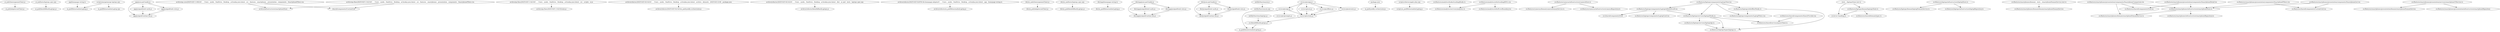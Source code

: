 digraph G {
"ai_pod/clients/geminiClient.js" -> "ai_pod/adapters/aiClient.js";
"ai_pod/tests/laptops.spec.mjs" -> "ai_pod/data/fallbackLaptops.js";
"app/homepage-wiring.ts" -> "ai_pod/lib/normalizeLaptop.js";
"app/js/ai-pod-loader.js" -> "app/js/aipod/runtime-lite.js";
"app/js/ai-pod-loader.js" -> "app/js/aipod/intel-cards.js";
"app/js/ai-pod-loader.js" -> "app/js/aipod/tools-wire.js";
"app/js/aipod/intel-cards.js" -> "app/js/aipod/runtime-lite.js";
"app/js/aipod/tools-wire.js" -> "app/js/aipod/runtime-lite.js";
"archive/qa-core/20251025-114923/C____Users__syedu__OneDrive__Desktop__ai-bradaa-pwa-latest__src__features__smartphones__presentation__components__SmartphoneFilters.tsx" -> "archive/infrastructure/smartphoneStore";
"archive/qa-core/20251025-114923/C____Users__syedu__OneDrive__Desktop__ai-bradaa-pwa-latest__src__features__smartphones__presentation__components__SmartphoneFilters.tsx" -> "shared/components/CustomGrid";
"archive/qa-fixes/20251025-114210/C____Users__syedu__OneDrive__Desktop__ai-bradaa-pwa-latest__src__features__smartphones__presentation__components__SmartphoneFilters.tsx" -> "archive/infrastructure/smartphoneStore";
"archive/qa-fixes/20251025-114210/C____Users__syedu__OneDrive__Desktop__ai-bradaa-pwa-latest__src__features__smartphones__presentation__components__SmartphoneFilters.tsx" -> "shared/components/CustomGrid";
"archive/qa-fixes/20251025-114210/C____Users__syedu__OneDrive__Desktop__ai-bradaa-pwa-latest__src__scripts__ui.js" -> "archive/qa-fixes/20251025-114210/state.js";
"archive/refactor/20251025-021423/C____Users__syedu__OneDrive__Desktop__ai-bradaa-pwa-latest__archive__datasets__20251023-2140__package.json" -> "archive/refactor/20251025-021423/ai_pod/syeddy-orchestrator.js";
"archive/refactor/20251025-021423/C____Users__syedu__OneDrive__Desktop__ai-bradaa-pwa-latest__dist__ai_pod__tests__laptops.spec.mjs" -> "archive/refactor/data/fallbackLaptops.js";
"archive/refactor/20251025-024554-fix-homepage-adapter/C____Users__syedu__OneDrive__Desktop__ai-bradaa-pwa-latest__app__homepage-wiring.ts" -> "archive/refactor/ai_pod/lib/normalizeLaptop.js";
"dist/ai_pod/clients/geminiClient.js" -> "dist/ai_pod/adapters/aiClient.js";
"dist/ai_pod/tests/laptops.spec.mjs" -> "dist/ai_pod/data/fallbackLaptops.js";
"dist/app/homepage-wiring.ts" -> "dist/ai_pod/lib/normalizeLaptop.js";
"dist/app/js/ai-pod-loader.js" -> "dist/app/js/aipod/runtime-lite.js";
"dist/app/js/ai-pod-loader.js" -> "dist/app/js/aipod/intel-cards.js";
"dist/app/js/ai-pod-loader.js" -> "dist/app/js/aipod/tools-wire.js";
"dist/app/js/aipod/intel-cards.js" -> "dist/app/js/aipod/runtime-lite.js";
"dist/app/js/aipod/tools-wire.js" -> "dist/app/js/aipod/runtime-lite.js";
"dist/js/ai-pod-loader.js" -> "dist/js/aipod/runtime-lite.js";
"dist/js/ai-pod-loader.js" -> "dist/js/aipod/intel-cards.js";
"dist/js/ai-pod-loader.js" -> "dist/js/aipod/tools-wire.js";
"dist/js/aipod/intel-cards.js" -> "dist/js/aipod/runtime-lite.js";
"dist/js/aipod/tools-wire.js" -> "dist/js/aipod/runtime-lite.js";
"netlify/functions/ai.js" -> "netlify/functions/ai.mjs";
"netlify/functions/laptops.js" -> "src/data/fallbackLaptops.js";
"package.json" -> "ai_pod/syeddy-orchestrator.js";
"scripts/merge/merge-laptops.mjs" -> "ai_pod/lib/normalizeLaptop.mjs";
"scripts/merge/merge-laptops.mjs" -> "ai_pod/lib/normalizeLaptop.js";
"scripts/refactor/apply-plan.mjs" -> "scripts/ai_pod/lib/normalizeLaptop.js";
"src/data/fallbackLaptops.js" -> "ai_pod/data/normalizeLaptop.js";
"src/features/analytics/hooks/trackingHooks.ts" -> "src/features/analytics/services/analytics.ts";
"src/features/analytics/utils/trackingHOCs.tsx" -> "src/features/analytics/utils/ErrorBoundary.tsx";
"src/features/analytics/utils/trackingHOCs.tsx" -> "src/features/analytics/services/analytics.ts";
"src/features/cameras/infrastructure/cameraStore.ts" -> "src/features/cameras/domain/cameraDomainService.ts";
"src/features/cameras/infrastructure/cameraStore.ts" -> "src/features/cameras/infrastructure/cameraRepository.ts";
"src/features/laptops/components/LaptopsInfiniteScroll.tsx" -> "src/shared/components/Grid";
"src/features/laptops/components/LaptopsInfiniteScroll.tsx" -> "src/features/laptops/services/laptopsHooks.ts";
"src/features/laptops/components/LaptopsInfiniteScroll.tsx" -> "src/features/laptops/components/LaptopCard.tsx";
"src/features/laptops/components/LaptopsView.tsx" -> "src/features/laptops/components/LaptopFilters.tsx";
"src/features/laptops/components/LaptopsView.tsx" -> "src/features/laptops/components/LaptopsInfiniteScroll.tsx";
"src/features/laptops/components/LaptopsView.tsx" -> "src/features/laptops/utils/filterHooks.ts";
"src/features/laptops/components/LaptopsView.tsx" -> "src/features/laptops/services/laptopsHooks.ts";
"src/features/laptops/domain/laptopsState.ts" -> "src/error-handling.ts";
"src/features/laptops/domain/laptopsState.ts" -> "src/features/shared/domain/types.ts";
"src/features/laptops/infrastructure/laptopStore.ts" -> "src/features/laptops/domain/laptopDomainService.ts";
"src/features/laptops/infrastructure/laptopStore.ts" -> "src/features/laptops/infrastructure/laptopRepository.ts";
"src/features/laptops/services/laptopsApi.ts" -> "src/features/laptops/types/laptops.ts";
"src/features/laptops/services/laptopsHooks.ts" -> "src/features/shared/services/queryClient.ts";
"src/features/laptops/services/laptopsHooks.ts" -> "src/features/laptops/services/laptopsApi.ts";
"src/features/laptops/services/laptopsHooks.ts" -> "src/features/laptops/types/laptops.ts";
"src/features/laptops/utils/filterHooks.ts" -> "src/features/laptops/components/LaptopFilters.tsx";
"src/features/laptops/utils/filterHooks.ts" -> "src/features/laptops/types/laptops.ts";
"src/features/shared/components/QueryProvider.tsx" -> "src/features/shared/services/queryClient.ts";
"src/features/smartphones/domain/__tests__/smartphoneDomainService.test.ts" -> "src/features/smartphones/domain/domain/smartphoneDomainService";
"src/features/smartphones/infrastructure/smartphoneStore.ts" -> "src/features/smartphones/domain/smartphoneDomainService.ts";
"src/features/smartphones/infrastructure/smartphoneStore.ts" -> "src/features/smartphones/infrastructure/smartphoneRepository.ts";
"src/features/smartphones/presentation/components/SmartphoneComparison.tsx" -> "src/features/smartphones/infrastructure/smartphoneStore.ts";
"src/features/smartphones/presentation/components/SmartphoneComparison.tsx" -> "src/features/smartphones/domain/smartphoneDomainService.ts";
"src/features/smartphones/presentation/components/SmartphoneComparison.tsx" -> "src/features/shared/components/Grid.tsx";
"src/features/smartphones/presentation/components/SmartphoneDetail.tsx" -> "src/features/smartphones/infrastructure/smartphoneStore.ts";
"src/features/smartphones/presentation/components/SmartphoneDetail.tsx" -> "src/features/shared/components/Grid.tsx";
"src/features/smartphones/presentation/components/SmartphoneFilters.tsx" -> "src/features/smartphones/infrastructure/smartphoneStore.ts";
"src/features/smartphones/presentation/components/SmartphoneFilters.tsx" -> "src/features/shared/components/CustomGrid.tsx";
"src/features/smartphones/presentation/components/SmartphoneList.tsx" -> "src/features/smartphones/infrastructure/smartphoneStore.ts";
"src/features/smartphones/presentation/components/SmartphoneList.tsx" -> "src/features/shared/components/CustomGrid.tsx";
"src/features/smartphones/presentation/services/smartphoneUIService.ts" -> "src/features/smartphones/presentation/domain/smartphoneDomainService";
"src/features/smartphones/presentation/services/smartphoneUIService.ts" -> "src/features/smartphones/presentation/infrastructure/smartphoneRepository";
"src/scripts/api.js" -> "src/scripts/state.js";
"src/scripts/api.js" -> "src/scripts/prompts.js";
"src/scripts/api.js" -> "ai_pod/data/normalizeLaptop.js";
"src/scripts/app.js" -> "src/scripts/state.js";
"src/scripts/app.js" -> "src/scripts/ui.js";
"src/scripts/app.js" -> "src/scripts/filters.js";
"src/scripts/app.js" -> "src/scripts/api.js";
"src/scripts/app.js" -> "src/scripts/events.js";
"src/scripts/events.js" -> "src/scripts/state.js";
"src/scripts/filters.js" -> "src/scripts/state.js";
"src/scripts/state.js" -> "src/data/fallbackLaptops.js";
"src/scripts/ui.js" -> "src/scripts/state.js";
"__tests__/laptopsState.test.ts" -> "src/features/laptops/domain/laptopsState.ts";
"__tests__/laptopsState.test.ts" -> "src/error-handling.ts";
}